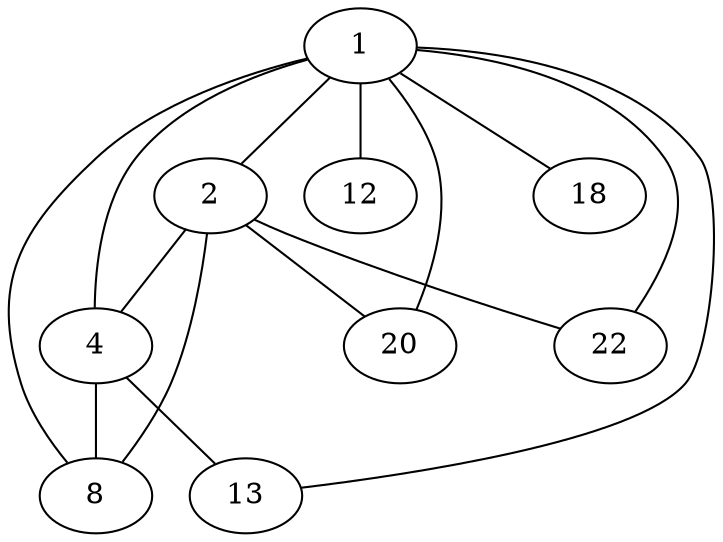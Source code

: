 strict graph G {
1;
2;
4;
8;
12;
13;
18;
20;
22;
1 -- 2  [weight=4];
1 -- 4  [weight=3];
1 -- 8  [weight=2];
1 -- 12  [weight=3];
1 -- 13  [weight=1];
1 -- 18  [weight=2];
1 -- 20  [weight=2];
1 -- 22  [weight=2];
2 -- 8  [weight=4];
2 -- 4  [weight=3];
2 -- 22  [weight=2];
2 -- 20  [weight=2];
4 -- 8  [weight=3];
4 -- 13  [weight=3];
}
